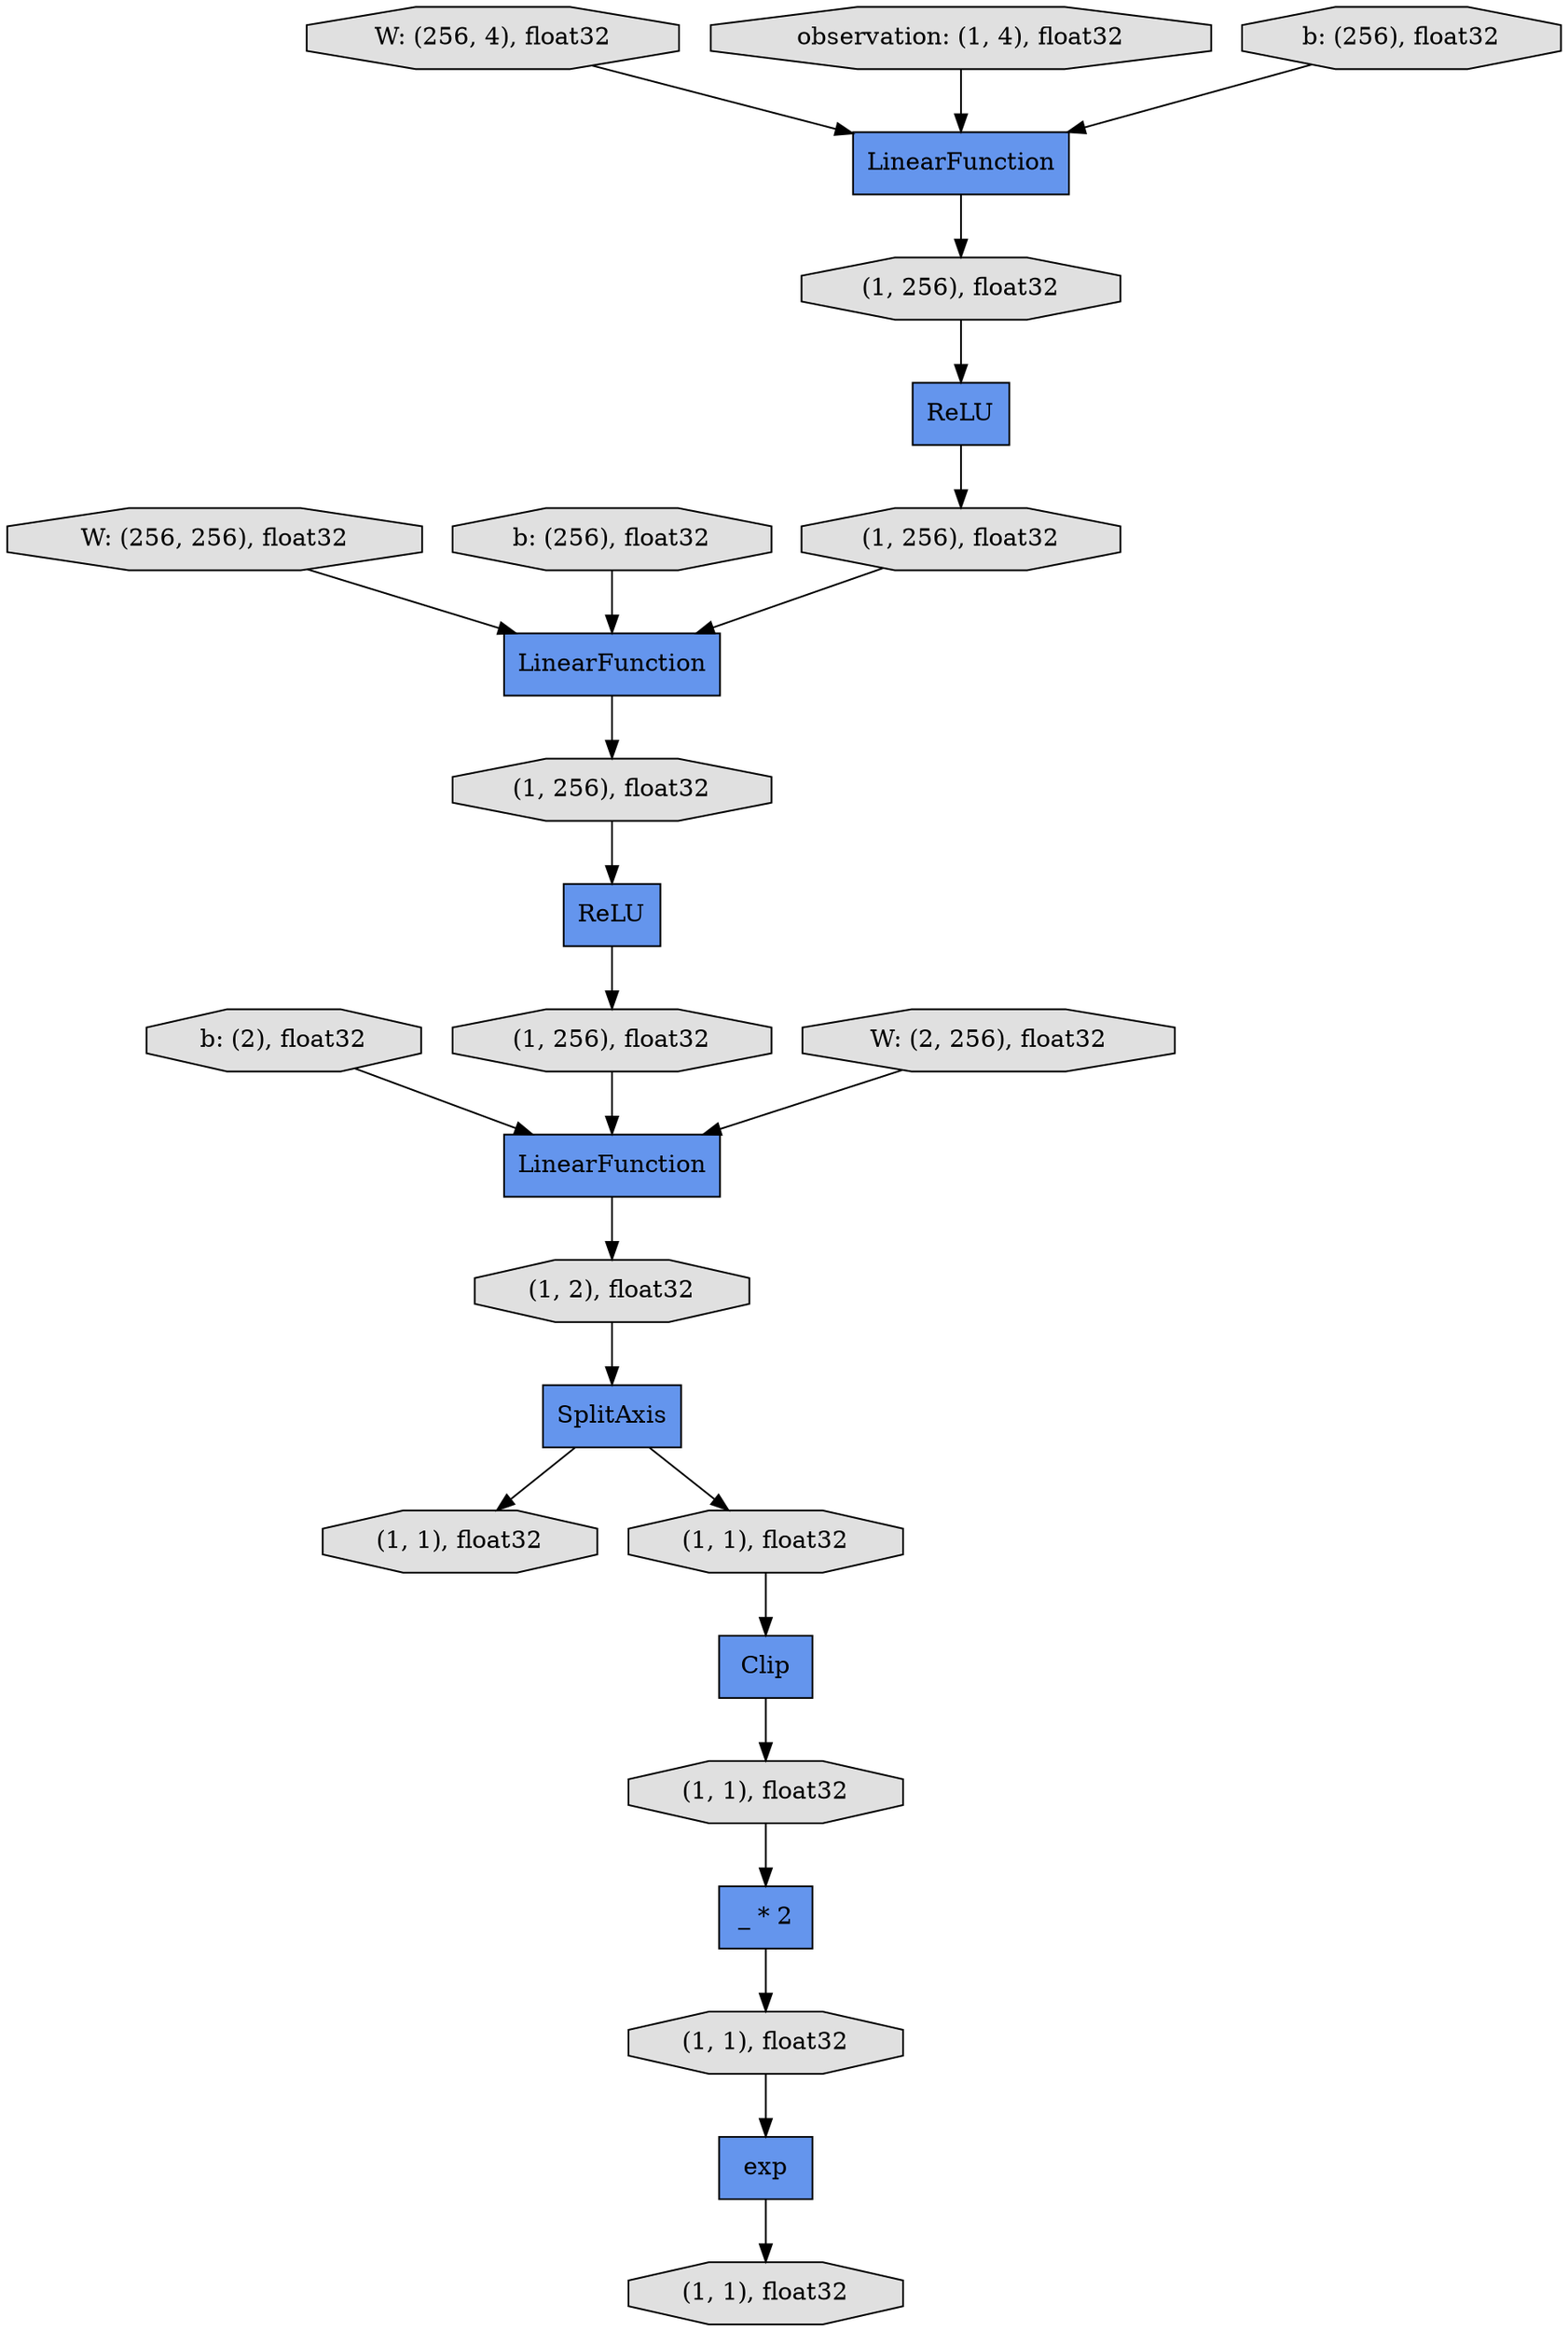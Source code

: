 digraph graphname{rankdir=TB;69152352296 [label="SplitAxis",shape="record",fillcolor="#6495ED",style="filled"];69148112936 [label="b: (2), float32",shape="octagon",fillcolor="#E0E0E0",style="filled"];4494501928 [label="W: (256, 4), float32",shape="octagon",fillcolor="#E0E0E0",style="filled"];69152352408 [label="(1, 256), float32",shape="octagon",fillcolor="#E0E0E0",style="filled"];34639184168 [label="(1, 1), float32",shape="octagon",fillcolor="#E0E0E0",style="filled"];69152352576 [label="LinearFunction",shape="record",fillcolor="#6495ED",style="filled"];34639409616 [label="(1, 1), float32",shape="octagon",fillcolor="#E0E0E0",style="filled"];69152352800 [label="(1, 2), float32",shape="octagon",fillcolor="#E0E0E0",style="filled"];69152350896 [label="observation: (1, 4), float32",shape="octagon",fillcolor="#E0E0E0",style="filled"];69148111928 [label="b: (256), float32",shape="octagon",fillcolor="#E0E0E0",style="filled"];69152353360 [label="(1, 1), float32",shape="octagon",fillcolor="#E0E0E0",style="filled"];69152351400 [label="LinearFunction",shape="record",fillcolor="#6495ED",style="filled"];69152351456 [label="ReLU",shape="record",fillcolor="#6495ED",style="filled"];69152353584 [label="(1, 1), float32",shape="octagon",fillcolor="#E0E0E0",style="filled"];69148112208 [label="W: (256, 256), float32",shape="octagon",fillcolor="#E0E0E0",style="filled"];69152353640 [label="exp",shape="record",fillcolor="#6495ED",style="filled"];69152351624 [label="(1, 256), float32",shape="octagon",fillcolor="#E0E0E0",style="filled"];34647887320 [label="_ * 2",shape="record",fillcolor="#6495ED",style="filled"];69152353808 [label="(1, 1), float32",shape="octagon",fillcolor="#E0E0E0",style="filled"];69152351792 [label="ReLU",shape="record",fillcolor="#6495ED",style="filled"];69148112432 [label="b: (256), float32",shape="octagon",fillcolor="#E0E0E0",style="filled"];4348884640 [label="Clip",shape="record",fillcolor="#6495ED",style="filled"];69152351904 [label="(1, 256), float32",shape="octagon",fillcolor="#E0E0E0",style="filled"];69152352016 [label="LinearFunction",shape="record",fillcolor="#6495ED",style="filled"];69148112712 [label="W: (2, 256), float32",shape="octagon",fillcolor="#E0E0E0",style="filled"];69152352240 [label="(1, 256), float32",shape="octagon",fillcolor="#E0E0E0",style="filled"];4348884640 -> 69152353360;69152352296 -> 34639409616;69152350896 -> 69152351400;69152351904 -> 69152352016;34647887320 -> 69152353584;69152352296 -> 34639184168;69152352576 -> 69152352800;34639409616 -> 4348884640;69152352016 -> 69152352240;4494501928 -> 69152351400;69152353584 -> 69152353640;69148112208 -> 69152352016;69152352240 -> 69152351792;69152353640 -> 69152353808;69152351456 -> 69152351904;69148111928 -> 69152351400;69152351624 -> 69152351456;69152351792 -> 69152352408;69152353360 -> 34647887320;69152352408 -> 69152352576;69148112936 -> 69152352576;69152351400 -> 69152351624;69152352800 -> 69152352296;69148112432 -> 69152352016;69148112712 -> 69152352576;}